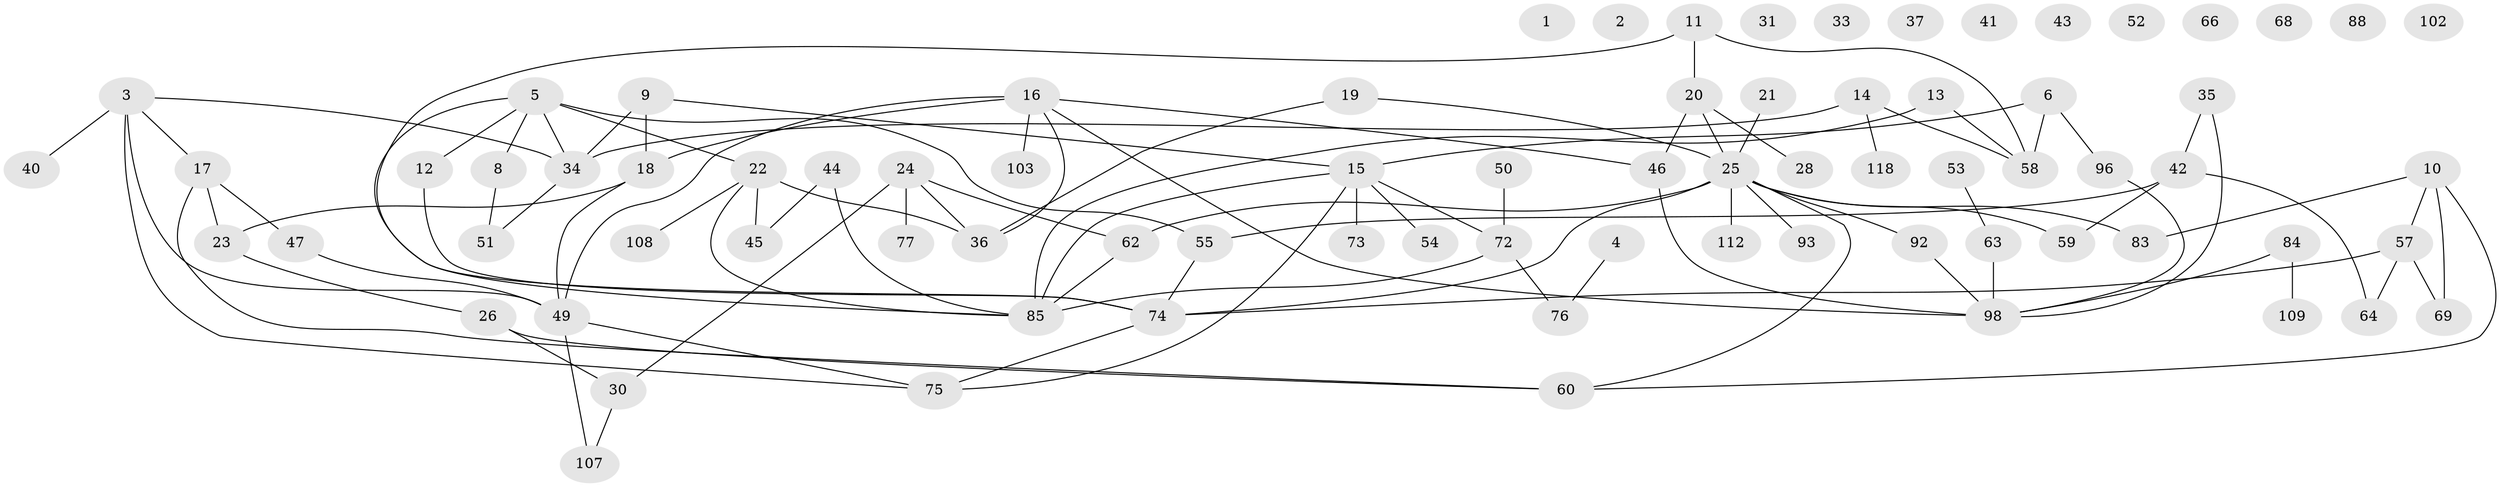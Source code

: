 // original degree distribution, {0: 0.1016949152542373, 3: 0.2627118644067797, 1: 0.17796610169491525, 2: 0.2711864406779661, 4: 0.0847457627118644, 5: 0.059322033898305086, 7: 0.00847457627118644, 6: 0.03389830508474576}
// Generated by graph-tools (version 1.1) at 2025/41/03/06/25 10:41:21]
// undirected, 79 vertices, 101 edges
graph export_dot {
graph [start="1"]
  node [color=gray90,style=filled];
  1;
  2;
  3 [super="+7"];
  4;
  5 [super="+61"];
  6;
  8;
  9;
  10 [super="+104"];
  11;
  12 [super="+80"];
  13 [super="+27"];
  14 [super="+86"];
  15 [super="+79"];
  16 [super="+111"];
  17 [super="+117"];
  18 [super="+81"];
  19;
  20 [super="+39"];
  21 [super="+32"];
  22 [super="+48"];
  23 [super="+29"];
  24 [super="+87"];
  25 [super="+65"];
  26;
  28;
  30 [super="+67"];
  31;
  33;
  34 [super="+78"];
  35 [super="+38"];
  36 [super="+105"];
  37;
  40 [super="+56"];
  41;
  42 [super="+71"];
  43;
  44 [super="+89"];
  45;
  46 [super="+97"];
  47;
  49 [super="+113"];
  50;
  51 [super="+91"];
  52;
  53;
  54 [super="+70"];
  55 [super="+106"];
  57 [super="+90"];
  58 [super="+110"];
  59;
  60 [super="+116"];
  62;
  63;
  64 [super="+101"];
  66;
  68;
  69 [super="+94"];
  72 [super="+100"];
  73;
  74 [super="+95"];
  75 [super="+82"];
  76;
  77;
  83;
  84;
  85 [super="+115"];
  88;
  92;
  93;
  96;
  98 [super="+99"];
  102;
  103;
  107;
  108 [super="+114"];
  109;
  112;
  118;
  3 -- 75;
  3 -- 34;
  3 -- 17;
  3 -- 40;
  3 -- 49;
  4 -- 76;
  5 -- 34;
  5 -- 85;
  5 -- 8;
  5 -- 12;
  5 -- 22;
  5 -- 55;
  6 -- 96;
  6 -- 58;
  6 -- 15;
  8 -- 51;
  9 -- 34;
  9 -- 18;
  9 -- 15;
  10 -- 83;
  10 -- 69;
  10 -- 57;
  10 -- 60;
  11 -- 58;
  11 -- 20;
  11 -- 74;
  12 -- 74;
  13 -- 58;
  13 -- 85;
  14 -- 58;
  14 -- 34;
  14 -- 118;
  15 -- 73;
  15 -- 54;
  15 -- 85;
  15 -- 75;
  15 -- 72;
  16 -- 18;
  16 -- 49;
  16 -- 103;
  16 -- 36;
  16 -- 98;
  16 -- 46;
  17 -- 23;
  17 -- 47;
  17 -- 60;
  18 -- 23 [weight=2];
  18 -- 49;
  19 -- 25;
  19 -- 36;
  20 -- 25;
  20 -- 28;
  20 -- 46;
  21 -- 25;
  22 -- 36;
  22 -- 108;
  22 -- 45;
  22 -- 85;
  23 -- 26;
  24 -- 77 [weight=2];
  24 -- 36;
  24 -- 62;
  24 -- 30;
  25 -- 62;
  25 -- 74;
  25 -- 112;
  25 -- 83;
  25 -- 59;
  25 -- 60;
  25 -- 93;
  25 -- 92;
  26 -- 30;
  26 -- 60;
  30 -- 107;
  34 -- 51;
  35 -- 42;
  35 -- 98;
  42 -- 55;
  42 -- 59;
  42 -- 64;
  44 -- 45;
  44 -- 85;
  46 -- 98;
  47 -- 49;
  49 -- 75;
  49 -- 107;
  50 -- 72;
  53 -- 63;
  55 -- 74;
  57 -- 64;
  57 -- 69;
  57 -- 74;
  62 -- 85;
  63 -- 98;
  72 -- 85;
  72 -- 76;
  74 -- 75;
  84 -- 109;
  84 -- 98;
  92 -- 98;
  96 -- 98;
}
